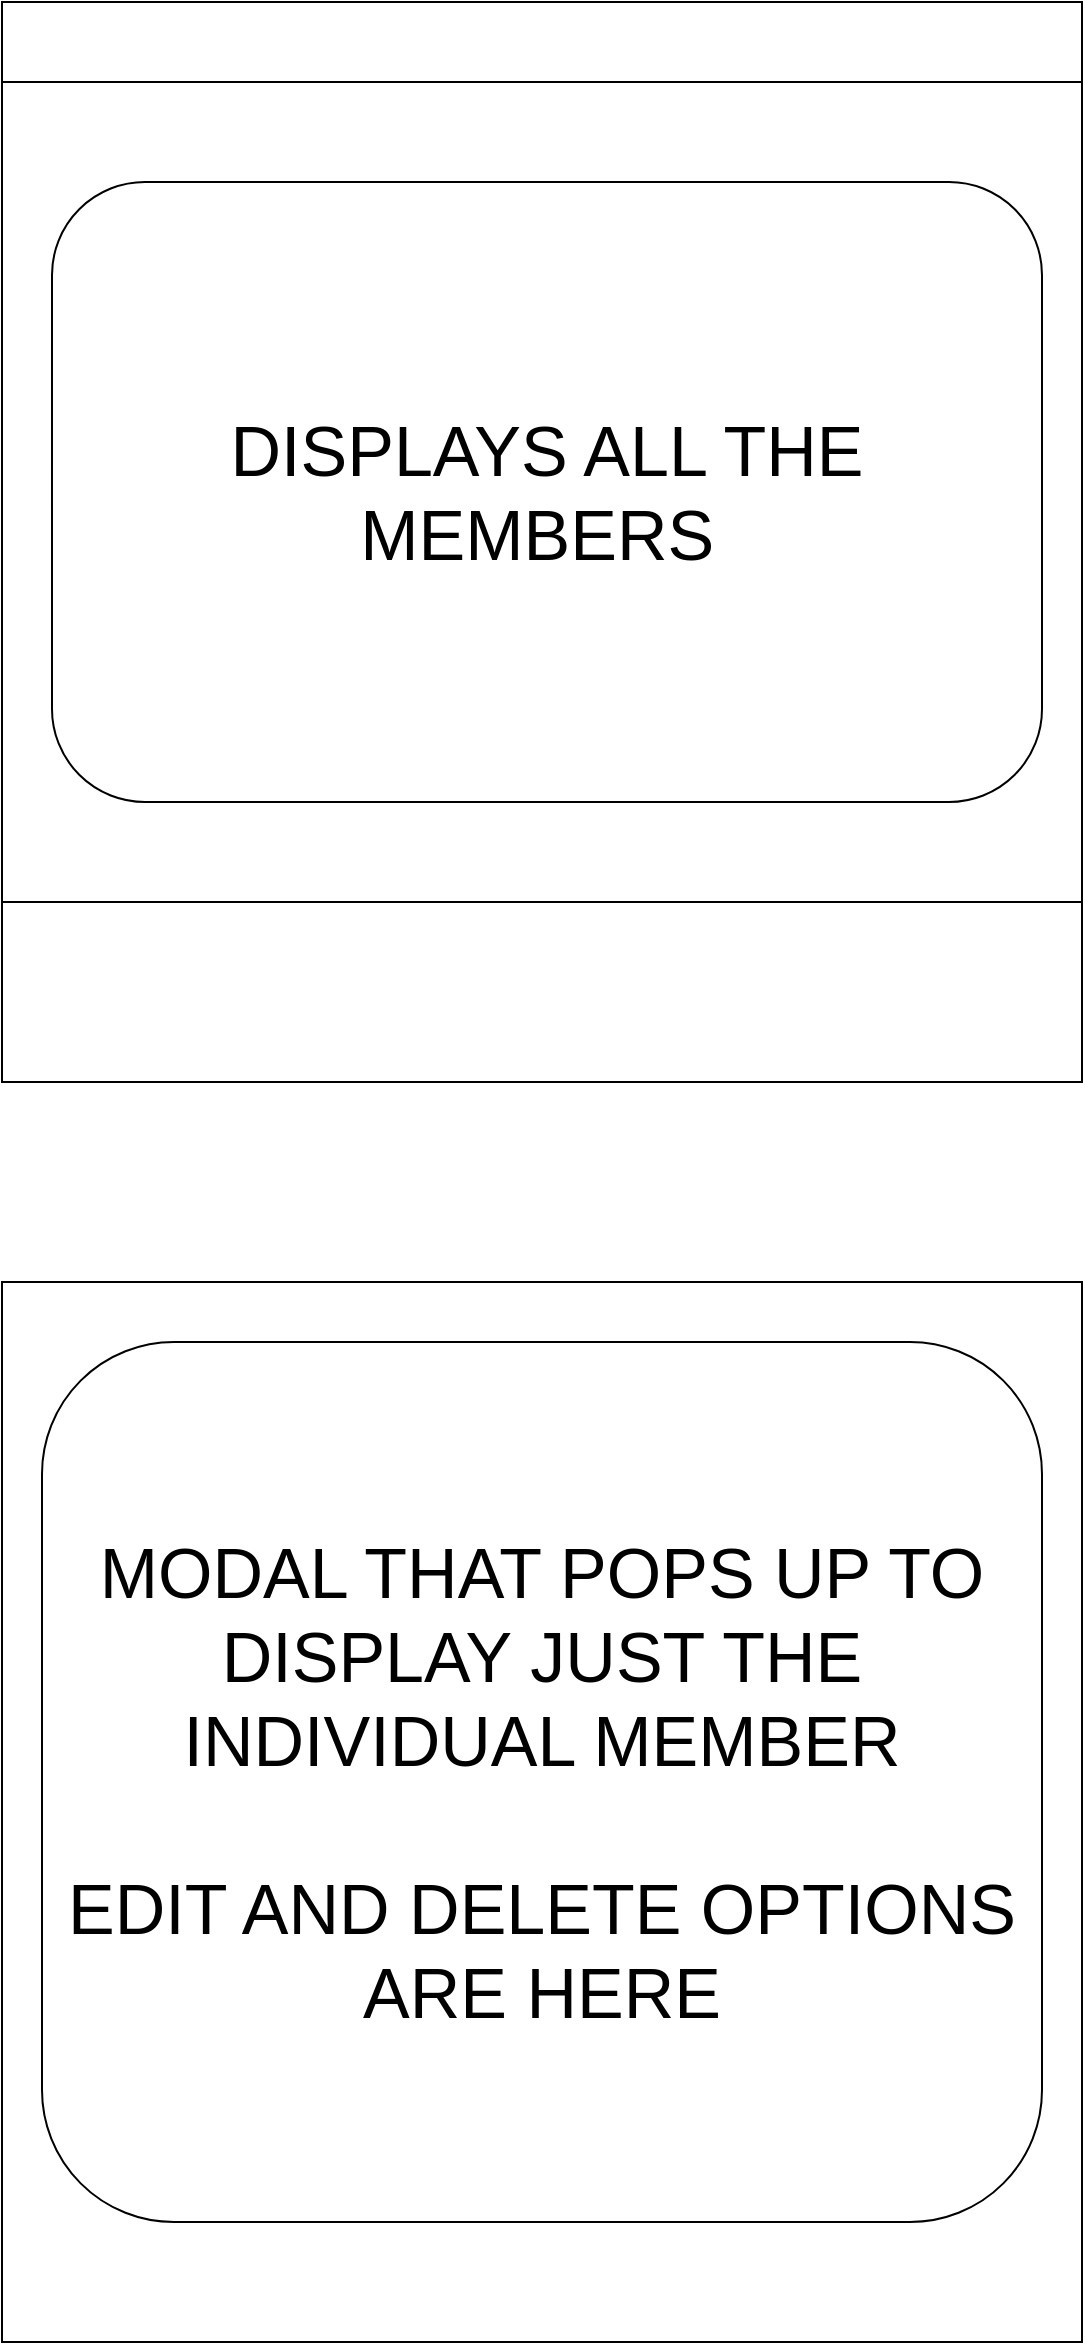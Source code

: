 <mxfile version="11.2.9" type="google" pages="1"><diagram id="jqddEgN_15ThNH-ILr7j" name="Page-1"><mxGraphModel dx="1426" dy="846" grid="1" gridSize="10" guides="1" tooltips="1" connect="1" arrows="1" fold="1" page="1" pageScale="1" pageWidth="850" pageHeight="1100" math="0" shadow="0"><root><mxCell id="0"/><mxCell id="1" parent="0"/><mxCell id="zEy6Dxg1p20RYL-u-gWA-2" value="" style="rounded=0;whiteSpace=wrap;html=1;" vertex="1" parent="1"><mxGeometry x="180" y="180" width="540" height="540" as="geometry"/></mxCell><mxCell id="zEy6Dxg1p20RYL-u-gWA-3" value="" style="rounded=0;whiteSpace=wrap;html=1;" vertex="1" parent="1"><mxGeometry x="180" y="630" width="540" height="90" as="geometry"/></mxCell><mxCell id="zEy6Dxg1p20RYL-u-gWA-4" value="&lt;font style=&quot;font-size: 35px&quot;&gt;DISPLAYS ALL THE MEMBERS&amp;nbsp;&lt;/font&gt;" style="rounded=1;whiteSpace=wrap;html=1;" vertex="1" parent="1"><mxGeometry x="205" y="270" width="495" height="310" as="geometry"/></mxCell><mxCell id="zEy6Dxg1p20RYL-u-gWA-5" value="" style="rounded=0;whiteSpace=wrap;html=1;" vertex="1" parent="1"><mxGeometry x="180" y="180" width="540" height="40" as="geometry"/></mxCell><mxCell id="zEy6Dxg1p20RYL-u-gWA-9" value="" style="rounded=0;whiteSpace=wrap;html=1;" vertex="1" parent="1"><mxGeometry x="180" y="820" width="540" height="530" as="geometry"/></mxCell><mxCell id="zEy6Dxg1p20RYL-u-gWA-10" value="&lt;font style=&quot;font-size: 35px&quot;&gt;MODAL THAT POPS UP TO DISPLAY JUST THE INDIVIDUAL MEMBER&lt;br&gt;&lt;br&gt;EDIT AND DELETE OPTIONS ARE HERE&lt;br&gt;&lt;/font&gt;" style="rounded=1;whiteSpace=wrap;html=1;" vertex="1" parent="1"><mxGeometry x="200" y="850" width="500" height="440" as="geometry"/></mxCell></root></mxGraphModel></diagram></mxfile>